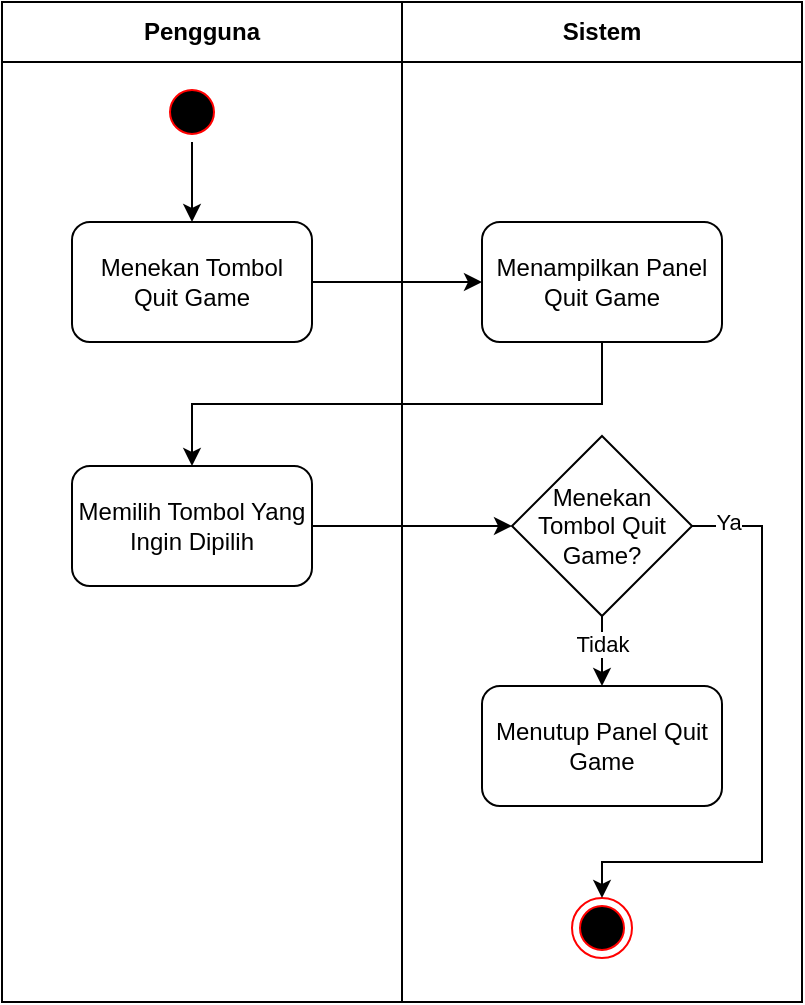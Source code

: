 <mxfile version="24.2.3" type="device">
  <diagram id="Z08eTgGWAjNeXDMgQ9Qe" name="Halaman-1">
    <mxGraphModel dx="880" dy="434" grid="1" gridSize="10" guides="1" tooltips="1" connect="1" arrows="1" fold="1" page="1" pageScale="1" pageWidth="827" pageHeight="1169" math="0" shadow="0">
      <root>
        <mxCell id="0" />
        <mxCell id="1" parent="0" />
        <mxCell id="qkGCgfdNhCn7gsHB5-3L-1" value="Pengguna" style="swimlane;whiteSpace=wrap;html=1;startSize=30;" parent="1" vertex="1">
          <mxGeometry x="50" y="40" width="200" height="500" as="geometry" />
        </mxCell>
        <mxCell id="qkGCgfdNhCn7gsHB5-3L-2" style="edgeStyle=orthogonalEdgeStyle;rounded=0;orthogonalLoop=1;jettySize=auto;html=1;entryX=0.5;entryY=0;entryDx=0;entryDy=0;" parent="qkGCgfdNhCn7gsHB5-3L-1" source="qkGCgfdNhCn7gsHB5-3L-3" target="qkGCgfdNhCn7gsHB5-3L-4" edge="1">
          <mxGeometry relative="1" as="geometry" />
        </mxCell>
        <mxCell id="qkGCgfdNhCn7gsHB5-3L-3" value="" style="ellipse;html=1;shape=startState;fillColor=#000000;strokeColor=#ff0000;" parent="qkGCgfdNhCn7gsHB5-3L-1" vertex="1">
          <mxGeometry x="80" y="40" width="30" height="30" as="geometry" />
        </mxCell>
        <mxCell id="qkGCgfdNhCn7gsHB5-3L-4" value="Menekan Tombol&lt;div&gt;Quit Game&lt;/div&gt;" style="rounded=1;whiteSpace=wrap;html=1;" parent="qkGCgfdNhCn7gsHB5-3L-1" vertex="1">
          <mxGeometry x="35" y="110" width="120" height="60" as="geometry" />
        </mxCell>
        <mxCell id="vkcGki8KC0y3EEtt56Kg-1" value="Memilih Tombol Yang Ingin Dipilih" style="whiteSpace=wrap;html=1;rounded=1;" parent="qkGCgfdNhCn7gsHB5-3L-1" vertex="1">
          <mxGeometry x="35" y="232" width="120" height="60" as="geometry" />
        </mxCell>
        <mxCell id="qkGCgfdNhCn7gsHB5-3L-5" value="Sistem" style="swimlane;whiteSpace=wrap;html=1;startSize=30;" parent="1" vertex="1">
          <mxGeometry x="250" y="40" width="200" height="500" as="geometry" />
        </mxCell>
        <mxCell id="qkGCgfdNhCn7gsHB5-3L-6" value="Menampilkan Panel Quit Game" style="whiteSpace=wrap;html=1;rounded=1;" parent="qkGCgfdNhCn7gsHB5-3L-5" vertex="1">
          <mxGeometry x="40" y="110" width="120" height="60" as="geometry" />
        </mxCell>
        <mxCell id="qkGCgfdNhCn7gsHB5-3L-7" value="" style="ellipse;html=1;shape=endState;fillColor=#000000;strokeColor=#ff0000;" parent="qkGCgfdNhCn7gsHB5-3L-5" vertex="1">
          <mxGeometry x="85" y="448" width="30" height="30" as="geometry" />
        </mxCell>
        <mxCell id="vkcGki8KC0y3EEtt56Kg-9" style="edgeStyle=orthogonalEdgeStyle;rounded=0;orthogonalLoop=1;jettySize=auto;html=1;exitX=1;exitY=0.5;exitDx=0;exitDy=0;entryX=0.5;entryY=0;entryDx=0;entryDy=0;" parent="qkGCgfdNhCn7gsHB5-3L-5" source="vkcGki8KC0y3EEtt56Kg-5" target="qkGCgfdNhCn7gsHB5-3L-7" edge="1">
          <mxGeometry relative="1" as="geometry">
            <Array as="points">
              <mxPoint x="180" y="262" />
              <mxPoint x="180" y="430" />
              <mxPoint x="100" y="430" />
            </Array>
          </mxGeometry>
        </mxCell>
        <mxCell id="vkcGki8KC0y3EEtt56Kg-23" value="Ya" style="edgeLabel;html=1;align=center;verticalAlign=middle;resizable=0;points=[];" parent="vkcGki8KC0y3EEtt56Kg-9" vertex="1" connectable="0">
          <mxGeometry x="-0.877" y="3" relative="1" as="geometry">
            <mxPoint x="-1" y="1" as="offset" />
          </mxGeometry>
        </mxCell>
        <mxCell id="vkcGki8KC0y3EEtt56Kg-5" value="Menekan Tombol Quit Game?" style="rhombus;whiteSpace=wrap;html=1;" parent="qkGCgfdNhCn7gsHB5-3L-5" vertex="1">
          <mxGeometry x="55" y="217" width="90" height="90" as="geometry" />
        </mxCell>
        <mxCell id="vkcGki8KC0y3EEtt56Kg-17" value="Menutup Panel Quit Game" style="whiteSpace=wrap;html=1;rounded=1;" parent="qkGCgfdNhCn7gsHB5-3L-5" vertex="1">
          <mxGeometry x="40" y="342" width="120" height="60" as="geometry" />
        </mxCell>
        <mxCell id="vkcGki8KC0y3EEtt56Kg-19" style="edgeStyle=orthogonalEdgeStyle;rounded=0;orthogonalLoop=1;jettySize=auto;html=1;exitX=0.5;exitY=1;exitDx=0;exitDy=0;entryX=0.5;entryY=0;entryDx=0;entryDy=0;" parent="qkGCgfdNhCn7gsHB5-3L-5" source="vkcGki8KC0y3EEtt56Kg-5" target="vkcGki8KC0y3EEtt56Kg-17" edge="1">
          <mxGeometry relative="1" as="geometry" />
        </mxCell>
        <mxCell id="vkcGki8KC0y3EEtt56Kg-22" value="Tidak" style="edgeLabel;html=1;align=center;verticalAlign=middle;resizable=0;points=[];" parent="vkcGki8KC0y3EEtt56Kg-19" vertex="1" connectable="0">
          <mxGeometry x="-0.691" relative="1" as="geometry">
            <mxPoint y="8" as="offset" />
          </mxGeometry>
        </mxCell>
        <mxCell id="qkGCgfdNhCn7gsHB5-3L-9" value="" style="edgeStyle=orthogonalEdgeStyle;rounded=0;orthogonalLoop=1;jettySize=auto;html=1;exitX=1;exitY=0.5;exitDx=0;exitDy=0;" parent="1" source="qkGCgfdNhCn7gsHB5-3L-4" target="qkGCgfdNhCn7gsHB5-3L-6" edge="1">
          <mxGeometry relative="1" as="geometry">
            <mxPoint x="220" y="170.029" as="sourcePoint" />
          </mxGeometry>
        </mxCell>
        <mxCell id="vkcGki8KC0y3EEtt56Kg-2" style="edgeStyle=orthogonalEdgeStyle;rounded=0;orthogonalLoop=1;jettySize=auto;html=1;exitX=0.5;exitY=1;exitDx=0;exitDy=0;entryX=0.5;entryY=0;entryDx=0;entryDy=0;" parent="1" source="qkGCgfdNhCn7gsHB5-3L-6" target="vkcGki8KC0y3EEtt56Kg-1" edge="1">
          <mxGeometry relative="1" as="geometry" />
        </mxCell>
        <mxCell id="vkcGki8KC0y3EEtt56Kg-6" style="edgeStyle=orthogonalEdgeStyle;rounded=0;orthogonalLoop=1;jettySize=auto;html=1;entryX=0;entryY=0.5;entryDx=0;entryDy=0;" parent="1" source="vkcGki8KC0y3EEtt56Kg-1" target="vkcGki8KC0y3EEtt56Kg-5" edge="1">
          <mxGeometry relative="1" as="geometry" />
        </mxCell>
      </root>
    </mxGraphModel>
  </diagram>
</mxfile>

